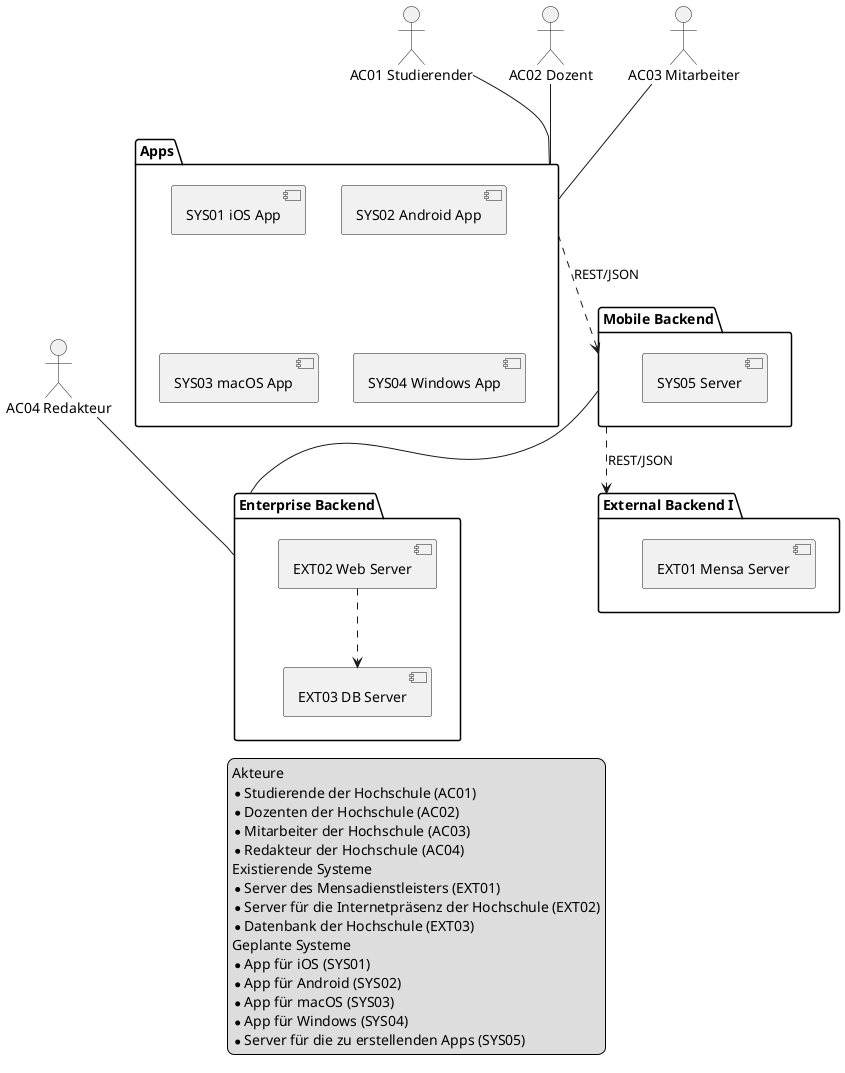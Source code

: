 @startuml

legend
Akteure
* Studierende der Hochschule (AC01)
* Dozenten der Hochschule (AC02)
* Mitarbeiter der Hochschule (AC03)
* Redakteur der Hochschule (AC04)
Existierende Systeme
* Server des Mensadienstleisters (EXT01)
* Server für die Internetpräsenz der Hochschule (EXT02)
* Datenbank der Hochschule (EXT03)
Geplante Systeme
* App für iOS (SYS01)
* App für Android (SYS02)
* App für macOS (SYS03)
* App für Windows (SYS04)
* Server für die zu erstellenden Apps (SYS05)
end legend

actor :AC01 Studierender: as AC01
actor :AC02 Dozent: as AC02
actor :AC03 Mitarbeiter: as AC03
actor :AC04 Redakteur: as AC04

package "Enterprise Backend" as PAC04 {
  component [EXT02 Web Server] as SYS01 
  component [EXT03 DB Server] as SYS02
}

package "Apps" as PAC01 {
  component [SYS01 iOS App] as SYS03
  component [SYS02 Android App] as SYS04
  component [SYS03 macOS App] as SYS07
  component [SYS04 Windows App] as SYS08
}

package "Mobile Backend" as PAC02 {
  component [SYS05 Server] as SYS05
}

package "External Backend I" as PAC03 {
  component [EXT01 Mensa Server] as SYS06
}
 
AC01 -- PAC01
AC02 -- PAC01
AC03 -- PAC01
AC04 -- PAC04
PAC01 ..> PAC02 : REST/JSON
PAC02 ..> PAC03 : REST/JSON
PAC02 -- PAC04
SYS01 ..> SYS02

@enduml